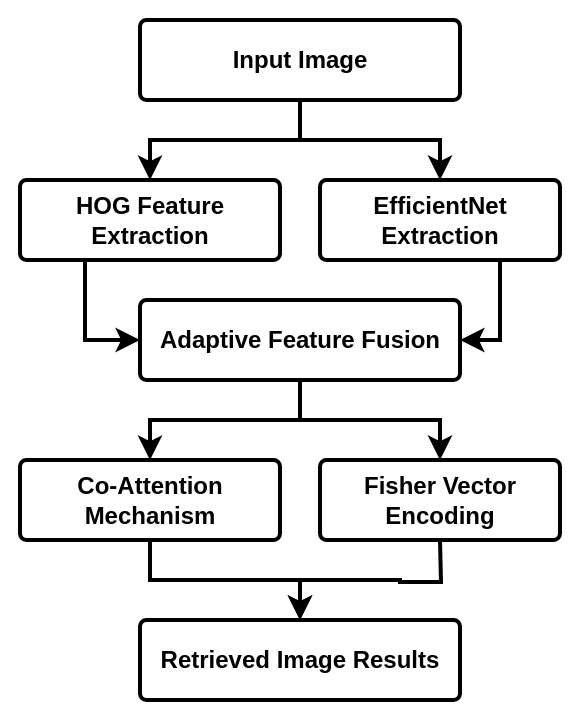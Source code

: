 <mxfile version="26.2.8">
  <diagram name="Page-1" id="7atDqDjZ4vKjEj2NSeFB">
    <mxGraphModel dx="830" dy="447" grid="1" gridSize="10" guides="1" tooltips="1" connect="1" arrows="1" fold="1" page="1" pageScale="1" pageWidth="1169" pageHeight="827" math="0" shadow="0">
      <root>
        <mxCell id="0" />
        <mxCell id="1" parent="0" />
        <mxCell id="HI6qSiooYZO7LKn1hE1g-18" value="" style="rounded=0;whiteSpace=wrap;html=1;strokeColor=none;" vertex="1" parent="1">
          <mxGeometry x="210" y="70" width="290" height="360" as="geometry" />
        </mxCell>
        <mxCell id="HI6qSiooYZO7LKn1hE1g-8" style="edgeStyle=orthogonalEdgeStyle;rounded=0;orthogonalLoop=1;jettySize=auto;html=1;exitX=0.5;exitY=1;exitDx=0;exitDy=0;entryX=0.5;entryY=0;entryDx=0;entryDy=0;strokeWidth=2;fontStyle=1" edge="1" parent="1" source="HI6qSiooYZO7LKn1hE1g-1" target="HI6qSiooYZO7LKn1hE1g-2">
          <mxGeometry relative="1" as="geometry" />
        </mxCell>
        <mxCell id="HI6qSiooYZO7LKn1hE1g-9" style="edgeStyle=orthogonalEdgeStyle;rounded=0;orthogonalLoop=1;jettySize=auto;html=1;exitX=0.5;exitY=1;exitDx=0;exitDy=0;entryX=0.5;entryY=0;entryDx=0;entryDy=0;strokeWidth=2;fontStyle=1" edge="1" parent="1" source="HI6qSiooYZO7LKn1hE1g-1" target="HI6qSiooYZO7LKn1hE1g-5">
          <mxGeometry relative="1" as="geometry" />
        </mxCell>
        <mxCell id="HI6qSiooYZO7LKn1hE1g-1" value="Input Image" style="rounded=1;whiteSpace=wrap;html=1;imageHeight=24;arcSize=8;strokeWidth=2;fontStyle=1" vertex="1" parent="1">
          <mxGeometry x="280" y="80" width="160" height="40" as="geometry" />
        </mxCell>
        <mxCell id="HI6qSiooYZO7LKn1hE1g-16" style="edgeStyle=orthogonalEdgeStyle;rounded=0;orthogonalLoop=1;jettySize=auto;html=1;exitX=0.25;exitY=1;exitDx=0;exitDy=0;entryX=0;entryY=0.5;entryDx=0;entryDy=0;strokeWidth=2;" edge="1" parent="1" source="HI6qSiooYZO7LKn1hE1g-2" target="HI6qSiooYZO7LKn1hE1g-3">
          <mxGeometry relative="1" as="geometry" />
        </mxCell>
        <mxCell id="HI6qSiooYZO7LKn1hE1g-2" value="HOG Feature Extraction" style="rounded=1;whiteSpace=wrap;html=1;imageHeight=24;arcSize=8;strokeWidth=2;fontStyle=1" vertex="1" parent="1">
          <mxGeometry x="220" y="160" width="130" height="40" as="geometry" />
        </mxCell>
        <mxCell id="HI6qSiooYZO7LKn1hE1g-12" style="edgeStyle=orthogonalEdgeStyle;rounded=0;orthogonalLoop=1;jettySize=auto;html=1;exitX=0.5;exitY=1;exitDx=0;exitDy=0;entryX=0.5;entryY=0;entryDx=0;entryDy=0;strokeWidth=2;fontStyle=1" edge="1" parent="1" source="HI6qSiooYZO7LKn1hE1g-3" target="HI6qSiooYZO7LKn1hE1g-4">
          <mxGeometry relative="1" as="geometry" />
        </mxCell>
        <mxCell id="HI6qSiooYZO7LKn1hE1g-13" style="edgeStyle=orthogonalEdgeStyle;rounded=0;orthogonalLoop=1;jettySize=auto;html=1;exitX=0.5;exitY=1;exitDx=0;exitDy=0;entryX=0.5;entryY=0;entryDx=0;entryDy=0;strokeWidth=2;fontStyle=1" edge="1" parent="1" source="HI6qSiooYZO7LKn1hE1g-3" target="HI6qSiooYZO7LKn1hE1g-6">
          <mxGeometry relative="1" as="geometry" />
        </mxCell>
        <mxCell id="HI6qSiooYZO7LKn1hE1g-3" value="Adaptive Feature Fusion" style="rounded=1;whiteSpace=wrap;html=1;imageHeight=24;arcSize=8;strokeWidth=2;fontStyle=1" vertex="1" parent="1">
          <mxGeometry x="280" y="220" width="160" height="40" as="geometry" />
        </mxCell>
        <mxCell id="HI6qSiooYZO7LKn1hE1g-14" style="edgeStyle=orthogonalEdgeStyle;rounded=0;orthogonalLoop=1;jettySize=auto;html=1;exitX=0.5;exitY=1;exitDx=0;exitDy=0;entryX=0.5;entryY=0;entryDx=0;entryDy=0;strokeWidth=2;fontStyle=1" edge="1" parent="1" source="HI6qSiooYZO7LKn1hE1g-4" target="HI6qSiooYZO7LKn1hE1g-7">
          <mxGeometry relative="1" as="geometry" />
        </mxCell>
        <mxCell id="HI6qSiooYZO7LKn1hE1g-4" value="Co-Attention Mechanism" style="rounded=1;whiteSpace=wrap;html=1;imageHeight=24;arcSize=8;strokeWidth=2;fontStyle=1" vertex="1" parent="1">
          <mxGeometry x="220" y="300" width="130" height="40" as="geometry" />
        </mxCell>
        <mxCell id="HI6qSiooYZO7LKn1hE1g-17" style="edgeStyle=orthogonalEdgeStyle;rounded=0;orthogonalLoop=1;jettySize=auto;html=1;exitX=0.75;exitY=1;exitDx=0;exitDy=0;entryX=1;entryY=0.5;entryDx=0;entryDy=0;strokeWidth=2;" edge="1" parent="1" source="HI6qSiooYZO7LKn1hE1g-5" target="HI6qSiooYZO7LKn1hE1g-3">
          <mxGeometry relative="1" as="geometry" />
        </mxCell>
        <mxCell id="HI6qSiooYZO7LKn1hE1g-5" value="EfficientNet Extraction" style="rounded=1;whiteSpace=wrap;html=1;imageHeight=24;arcSize=8;strokeWidth=2;fontStyle=1" vertex="1" parent="1">
          <mxGeometry x="370" y="160" width="120" height="40" as="geometry" />
        </mxCell>
        <mxCell id="HI6qSiooYZO7LKn1hE1g-15" style="edgeStyle=orthogonalEdgeStyle;rounded=0;orthogonalLoop=1;jettySize=auto;html=1;exitX=0.5;exitY=1;exitDx=0;exitDy=0;entryX=0.5;entryY=0;entryDx=0;entryDy=0;strokeWidth=2;fontStyle=1" edge="1" parent="1" target="HI6qSiooYZO7LKn1hE1g-7">
          <mxGeometry relative="1" as="geometry">
            <mxPoint x="430" y="340" as="sourcePoint" />
          </mxGeometry>
        </mxCell>
        <mxCell id="HI6qSiooYZO7LKn1hE1g-6" value="Fisher Vector Encoding" style="rounded=1;whiteSpace=wrap;html=1;imageHeight=24;arcSize=8;strokeWidth=2;fontStyle=1" vertex="1" parent="1">
          <mxGeometry x="370" y="300" width="120" height="40" as="geometry" />
        </mxCell>
        <mxCell id="HI6qSiooYZO7LKn1hE1g-7" value="Retrieved Image Results" style="rounded=1;whiteSpace=wrap;html=1;imageHeight=24;arcSize=8;strokeWidth=2;fontStyle=1" vertex="1" parent="1">
          <mxGeometry x="280" y="380" width="160" height="40" as="geometry" />
        </mxCell>
      </root>
    </mxGraphModel>
  </diagram>
</mxfile>
